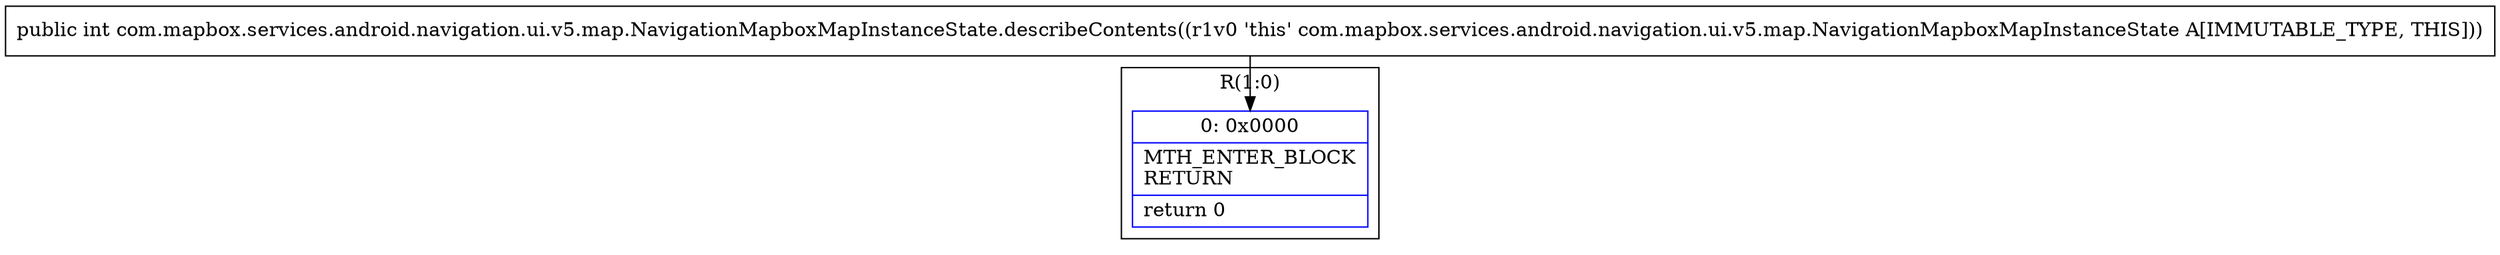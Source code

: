 digraph "CFG forcom.mapbox.services.android.navigation.ui.v5.map.NavigationMapboxMapInstanceState.describeContents()I" {
subgraph cluster_Region_140468090 {
label = "R(1:0)";
node [shape=record,color=blue];
Node_0 [shape=record,label="{0\:\ 0x0000|MTH_ENTER_BLOCK\lRETURN\l|return 0\l}"];
}
MethodNode[shape=record,label="{public int com.mapbox.services.android.navigation.ui.v5.map.NavigationMapboxMapInstanceState.describeContents((r1v0 'this' com.mapbox.services.android.navigation.ui.v5.map.NavigationMapboxMapInstanceState A[IMMUTABLE_TYPE, THIS])) }"];
MethodNode -> Node_0;
}

